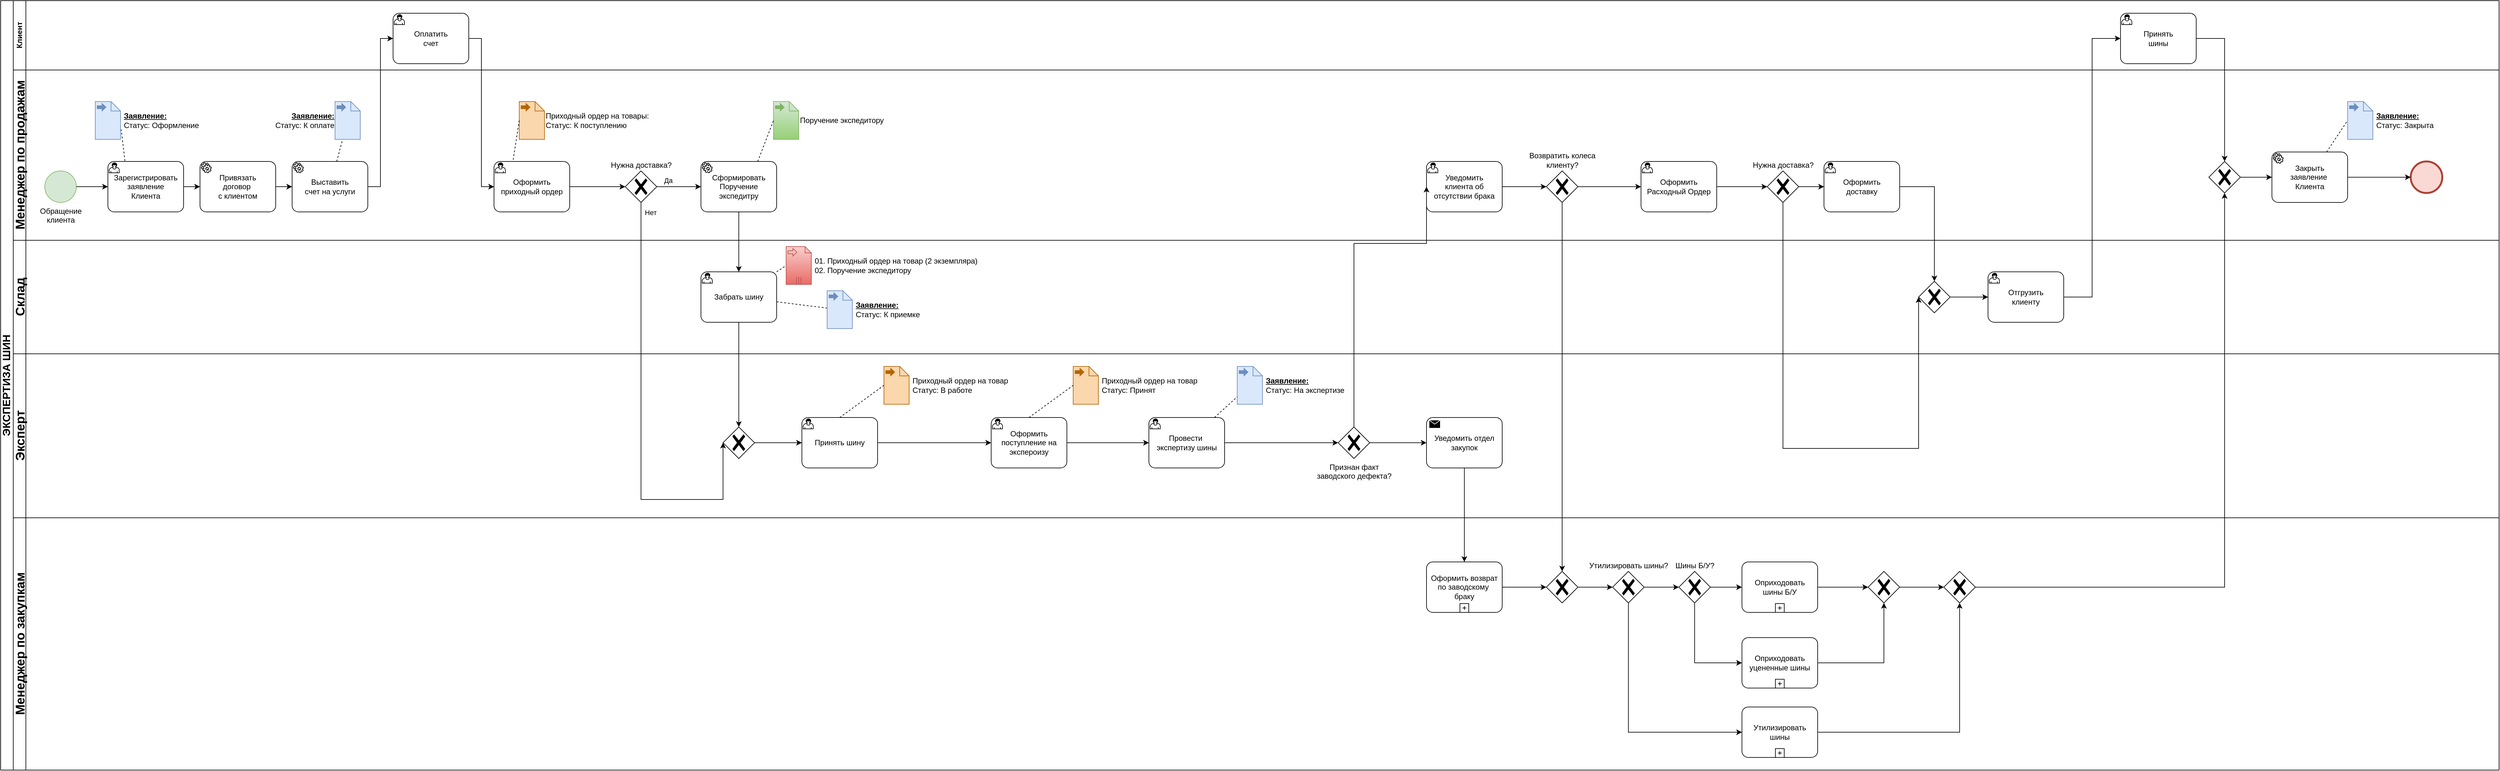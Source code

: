 <mxfile version="24.5.4" type="github">
  <diagram name="Page-1" id="2a216829-ef6e-dabb-86c1-c78162f3ba2b">
    <mxGraphModel dx="1328" dy="1868" grid="1" gridSize="10" guides="1" tooltips="1" connect="1" arrows="1" fold="1" page="1" pageScale="1" pageWidth="850" pageHeight="1100" background="none" math="0" shadow="0">
      <root>
        <mxCell id="0" />
        <mxCell id="1" parent="0" />
        <mxCell id="-9O4ighKIEZhMPFVjjVs-1" value="ЭКСПЕРТИЗА ШИН" style="swimlane;html=1;childLayout=stackLayout;resizeParent=1;resizeParentMax=0;horizontal=0;startSize=20;horizontalStack=0;whiteSpace=wrap;fontSize=17;" vertex="1" parent="1">
          <mxGeometry x="30" y="-880" width="3960" height="1220" as="geometry" />
        </mxCell>
        <mxCell id="-9O4ighKIEZhMPFVjjVs-2" value="Клиент" style="swimlane;html=1;startSize=20;horizontal=0;" vertex="1" parent="-9O4ighKIEZhMPFVjjVs-1">
          <mxGeometry x="20" width="3940" height="110" as="geometry">
            <mxRectangle x="20" width="1130" height="30" as="alternateBounds" />
          </mxGeometry>
        </mxCell>
        <mxCell id="-9O4ighKIEZhMPFVjjVs-122" value="Оплатить&lt;div&gt;счет&lt;/div&gt;" style="points=[[0.25,0,0],[0.5,0,0],[0.75,0,0],[1,0.25,0],[1,0.5,0],[1,0.75,0],[0.75,1,0],[0.5,1,0],[0.25,1,0],[0,0.75,0],[0,0.5,0],[0,0.25,0]];shape=mxgraph.bpmn.task;whiteSpace=wrap;rectStyle=rounded;size=10;html=1;container=1;expand=0;collapsible=0;taskMarker=user;" vertex="1" parent="-9O4ighKIEZhMPFVjjVs-2">
          <mxGeometry x="602" y="20" width="120" height="80" as="geometry" />
        </mxCell>
        <mxCell id="-9O4ighKIEZhMPFVjjVs-202" value="Принять&lt;div&gt;шины&lt;/div&gt;" style="points=[[0.25,0,0],[0.5,0,0],[0.75,0,0],[1,0.25,0],[1,0.5,0],[1,0.75,0],[0.75,1,0],[0.5,1,0],[0.25,1,0],[0,0.75,0],[0,0.5,0],[0,0.25,0]];shape=mxgraph.bpmn.task;whiteSpace=wrap;rectStyle=rounded;size=10;html=1;container=1;expand=0;collapsible=0;taskMarker=user;" vertex="1" parent="-9O4ighKIEZhMPFVjjVs-2">
          <mxGeometry x="3340" y="20" width="120" height="80" as="geometry" />
        </mxCell>
        <mxCell id="-9O4ighKIEZhMPFVjjVs-98" value="Менеджер по продажам" style="swimlane;html=1;startSize=20;horizontal=0;fontSize=20;" vertex="1" parent="-9O4ighKIEZhMPFVjjVs-1">
          <mxGeometry x="20" y="110" width="3940" height="270" as="geometry">
            <mxRectangle x="20" width="1130" height="30" as="alternateBounds" />
          </mxGeometry>
        </mxCell>
        <mxCell id="-9O4ighKIEZhMPFVjjVs-100" value="Обращение&lt;div&gt;клиента&lt;/div&gt;" style="points=[[0.145,0.145,0],[0.5,0,0],[0.855,0.145,0],[1,0.5,0],[0.855,0.855,0],[0.5,1,0],[0.145,0.855,0],[0,0.5,0]];shape=mxgraph.bpmn.event;html=1;verticalLabelPosition=bottom;labelBackgroundColor=#ffffff;verticalAlign=top;align=center;perimeter=ellipsePerimeter;outlineConnect=0;aspect=fixed;outline=standard;symbol=general;fillColor=#d5e8d4;strokeColor=#82b366;" vertex="1" parent="-9O4ighKIEZhMPFVjjVs-98">
          <mxGeometry x="50" y="160" width="50" height="50" as="geometry" />
        </mxCell>
        <mxCell id="-9O4ighKIEZhMPFVjjVs-101" value="Зарегистрировать&lt;div&gt;заявление&lt;/div&gt;&lt;div&gt;Клиента&lt;/div&gt;" style="points=[[0.25,0,0],[0.5,0,0],[0.75,0,0],[1,0.25,0],[1,0.5,0],[1,0.75,0],[0.75,1,0],[0.5,1,0],[0.25,1,0],[0,0.75,0],[0,0.5,0],[0,0.25,0]];shape=mxgraph.bpmn.task;whiteSpace=wrap;rectStyle=rounded;size=10;html=1;container=1;expand=0;collapsible=0;taskMarker=user;" vertex="1" parent="-9O4ighKIEZhMPFVjjVs-98">
          <mxGeometry x="150" y="145" width="120" height="80" as="geometry" />
        </mxCell>
        <mxCell id="-9O4ighKIEZhMPFVjjVs-104" value="Привязать&lt;div&gt;договор&amp;nbsp;&lt;/div&gt;&lt;div&gt;с клиентом&lt;/div&gt;" style="points=[[0.25,0,0],[0.5,0,0],[0.75,0,0],[1,0.25,0],[1,0.5,0],[1,0.75,0],[0.75,1,0],[0.5,1,0],[0.25,1,0],[0,0.75,0],[0,0.5,0],[0,0.25,0]];shape=mxgraph.bpmn.task;whiteSpace=wrap;rectStyle=rounded;size=10;html=1;container=1;expand=0;collapsible=0;taskMarker=service;" vertex="1" parent="-9O4ighKIEZhMPFVjjVs-98">
          <mxGeometry x="296" y="145" width="120" height="80" as="geometry" />
        </mxCell>
        <mxCell id="-9O4ighKIEZhMPFVjjVs-105" style="edgeStyle=orthogonalEdgeStyle;rounded=0;orthogonalLoop=1;jettySize=auto;html=1;entryX=0;entryY=0.5;entryDx=0;entryDy=0;entryPerimeter=0;" edge="1" parent="-9O4ighKIEZhMPFVjjVs-98" source="-9O4ighKIEZhMPFVjjVs-101" target="-9O4ighKIEZhMPFVjjVs-104">
          <mxGeometry relative="1" as="geometry" />
        </mxCell>
        <mxCell id="-9O4ighKIEZhMPFVjjVs-111" value="&amp;nbsp;&lt;b&gt;&lt;u&gt;Заявление:&lt;/u&gt;&lt;/b&gt;&lt;div&gt;&amp;nbsp;Статус: Оформление&lt;/div&gt;" style="shape=mxgraph.bpmn.data;labelPosition=right;verticalLabelPosition=middle;align=left;verticalAlign=middle;size=15;html=1;bpmnTransferType=output;fillColor=#dae8fc;strokeColor=#6c8ebf;" vertex="1" parent="-9O4ighKIEZhMPFVjjVs-98">
          <mxGeometry x="130" y="50" width="40" height="60" as="geometry" />
        </mxCell>
        <mxCell id="-9O4ighKIEZhMPFVjjVs-112" style="rounded=0;orthogonalLoop=1;jettySize=auto;html=1;exitX=0.225;exitY=-0.01;exitDx=0;exitDy=0;exitPerimeter=0;entryX=1.029;entryY=0.741;entryDx=0;entryDy=0;entryPerimeter=0;endArrow=none;endFill=0;dashed=1;" edge="1" parent="-9O4ighKIEZhMPFVjjVs-98" source="-9O4ighKIEZhMPFVjjVs-101" target="-9O4ighKIEZhMPFVjjVs-111">
          <mxGeometry relative="1" as="geometry" />
        </mxCell>
        <mxCell id="-9O4ighKIEZhMPFVjjVs-121" style="edgeStyle=orthogonalEdgeStyle;rounded=0;orthogonalLoop=1;jettySize=auto;html=1;entryX=0;entryY=0.5;entryDx=0;entryDy=0;entryPerimeter=0;" edge="1" parent="-9O4ighKIEZhMPFVjjVs-98" source="-9O4ighKIEZhMPFVjjVs-100" target="-9O4ighKIEZhMPFVjjVs-101">
          <mxGeometry relative="1" as="geometry" />
        </mxCell>
        <mxCell id="-9O4ighKIEZhMPFVjjVs-135" style="rounded=0;orthogonalLoop=1;jettySize=auto;html=1;dashed=1;endArrow=none;endFill=0;" edge="1" parent="-9O4ighKIEZhMPFVjjVs-98" source="-9O4ighKIEZhMPFVjjVs-123" target="-9O4ighKIEZhMPFVjjVs-134">
          <mxGeometry relative="1" as="geometry" />
        </mxCell>
        <mxCell id="-9O4ighKIEZhMPFVjjVs-123" value="Выставить&lt;div&gt;счет на услуги&lt;/div&gt;" style="points=[[0.25,0,0],[0.5,0,0],[0.75,0,0],[1,0.25,0],[1,0.5,0],[1,0.75,0],[0.75,1,0],[0.5,1,0],[0.25,1,0],[0,0.75,0],[0,0.5,0],[0,0.25,0]];shape=mxgraph.bpmn.task;whiteSpace=wrap;rectStyle=rounded;size=10;html=1;container=1;expand=0;collapsible=0;taskMarker=service;" vertex="1" parent="-9O4ighKIEZhMPFVjjVs-98">
          <mxGeometry x="442" y="145" width="120" height="80" as="geometry" />
        </mxCell>
        <mxCell id="-9O4ighKIEZhMPFVjjVs-124" style="edgeStyle=orthogonalEdgeStyle;rounded=0;orthogonalLoop=1;jettySize=auto;html=1;entryX=0;entryY=0.5;entryDx=0;entryDy=0;entryPerimeter=0;" edge="1" parent="-9O4ighKIEZhMPFVjjVs-98" source="-9O4ighKIEZhMPFVjjVs-104" target="-9O4ighKIEZhMPFVjjVs-123">
          <mxGeometry relative="1" as="geometry" />
        </mxCell>
        <mxCell id="-9O4ighKIEZhMPFVjjVs-103" value="Оформить приходный ордер" style="points=[[0.25,0,0],[0.5,0,0],[0.75,0,0],[1,0.25,0],[1,0.5,0],[1,0.75,0],[0.75,1,0],[0.5,1,0],[0.25,1,0],[0,0.75,0],[0,0.5,0],[0,0.25,0]];shape=mxgraph.bpmn.task;whiteSpace=wrap;rectStyle=rounded;size=10;html=1;container=1;expand=0;collapsible=0;taskMarker=user;" vertex="1" parent="-9O4ighKIEZhMPFVjjVs-98">
          <mxGeometry x="762" y="145" width="120" height="80" as="geometry" />
        </mxCell>
        <mxCell id="-9O4ighKIEZhMPFVjjVs-107" value="Нужна доставка?" style="points=[[0.25,0.25,0],[0.5,0,0],[0.75,0.25,0],[1,0.5,0],[0.75,0.75,0],[0.5,1,0],[0.25,0.75,0],[0,0.5,0]];shape=mxgraph.bpmn.gateway2;html=1;verticalLabelPosition=top;labelBackgroundColor=#ffffff;verticalAlign=bottom;align=center;perimeter=rhombusPerimeter;outlineConnect=0;outline=none;symbol=none;gwType=exclusive;labelPosition=center;" vertex="1" parent="-9O4ighKIEZhMPFVjjVs-98">
          <mxGeometry x="970" y="160" width="50" height="50" as="geometry" />
        </mxCell>
        <mxCell id="-9O4ighKIEZhMPFVjjVs-102" style="edgeStyle=orthogonalEdgeStyle;rounded=0;orthogonalLoop=1;jettySize=auto;html=1;" edge="1" parent="-9O4ighKIEZhMPFVjjVs-98" source="-9O4ighKIEZhMPFVjjVs-103" target="-9O4ighKIEZhMPFVjjVs-107">
          <mxGeometry relative="1" as="geometry" />
        </mxCell>
        <mxCell id="-9O4ighKIEZhMPFVjjVs-113" value="Приходный ордер на товары:&lt;div&gt;Статус: К поступлению&lt;/div&gt;" style="shape=mxgraph.bpmn.data;labelPosition=right;verticalLabelPosition=middle;align=left;verticalAlign=middle;size=15;html=1;bpmnTransferType=output;fillColor=#fad7ac;strokeColor=#b46504;" vertex="1" parent="-9O4ighKIEZhMPFVjjVs-98">
          <mxGeometry x="802" y="50" width="40" height="60" as="geometry" />
        </mxCell>
        <mxCell id="-9O4ighKIEZhMPFVjjVs-114" style="rounded=0;orthogonalLoop=1;jettySize=auto;html=1;entryX=0.25;entryY=0;entryDx=0;entryDy=0;entryPerimeter=0;exitX=0;exitY=0.5;exitDx=0;exitDy=0;exitPerimeter=0;endArrow=none;endFill=0;dashed=1;" edge="1" parent="-9O4ighKIEZhMPFVjjVs-98" source="-9O4ighKIEZhMPFVjjVs-113" target="-9O4ighKIEZhMPFVjjVs-103">
          <mxGeometry relative="1" as="geometry" />
        </mxCell>
        <mxCell id="-9O4ighKIEZhMPFVjjVs-108" value="Сформировать&lt;div&gt;Поручение экспедитру&lt;/div&gt;" style="points=[[0.25,0,0],[0.5,0,0],[0.75,0,0],[1,0.25,0],[1,0.5,0],[1,0.75,0],[0.75,1,0],[0.5,1,0],[0.25,1,0],[0,0.75,0],[0,0.5,0],[0,0.25,0]];shape=mxgraph.bpmn.task;whiteSpace=wrap;rectStyle=rounded;size=10;html=1;container=1;expand=0;collapsible=0;taskMarker=service;" vertex="1" parent="-9O4ighKIEZhMPFVjjVs-98">
          <mxGeometry x="1090" y="145" width="120" height="80" as="geometry" />
        </mxCell>
        <mxCell id="-9O4ighKIEZhMPFVjjVs-109" style="edgeStyle=orthogonalEdgeStyle;rounded=0;orthogonalLoop=1;jettySize=auto;html=1;entryX=0;entryY=0.5;entryDx=0;entryDy=0;entryPerimeter=0;" edge="1" parent="-9O4ighKIEZhMPFVjjVs-98" source="-9O4ighKIEZhMPFVjjVs-107" target="-9O4ighKIEZhMPFVjjVs-108">
          <mxGeometry relative="1" as="geometry" />
        </mxCell>
        <mxCell id="-9O4ighKIEZhMPFVjjVs-110" value="Да" style="edgeLabel;html=1;align=center;verticalAlign=middle;resizable=0;points=[];" vertex="1" connectable="0" parent="-9O4ighKIEZhMPFVjjVs-109">
          <mxGeometry x="-0.213" y="1" relative="1" as="geometry">
            <mxPoint x="-10" y="-9" as="offset" />
          </mxGeometry>
        </mxCell>
        <mxCell id="-9O4ighKIEZhMPFVjjVs-115" value="Поручение экспедитору" style="shape=mxgraph.bpmn.data;labelPosition=right;verticalLabelPosition=middle;align=left;verticalAlign=middle;size=15;html=1;bpmnTransferType=output;fillColor=#d5e8d4;strokeColor=#82b366;gradientColor=#97d077;" vertex="1" parent="-9O4ighKIEZhMPFVjjVs-98">
          <mxGeometry x="1205" y="50" width="40" height="60" as="geometry" />
        </mxCell>
        <mxCell id="-9O4ighKIEZhMPFVjjVs-127" style="rounded=0;orthogonalLoop=1;jettySize=auto;html=1;exitX=0.75;exitY=0;exitDx=0;exitDy=0;exitPerimeter=0;entryX=0;entryY=0.5;entryDx=0;entryDy=0;entryPerimeter=0;dashed=1;endArrow=none;endFill=0;" edge="1" parent="-9O4ighKIEZhMPFVjjVs-98" source="-9O4ighKIEZhMPFVjjVs-108" target="-9O4ighKIEZhMPFVjjVs-115">
          <mxGeometry relative="1" as="geometry" />
        </mxCell>
        <mxCell id="-9O4ighKIEZhMPFVjjVs-134" value="&amp;nbsp;&lt;b&gt;&lt;u&gt;Заявление:&lt;/u&gt;&lt;/b&gt;&lt;div&gt;&amp;nbsp;Статус: К оплате&lt;/div&gt;" style="shape=mxgraph.bpmn.data;labelPosition=left;verticalLabelPosition=middle;align=right;verticalAlign=middle;size=15;html=1;bpmnTransferType=output;fillColor=#dae8fc;strokeColor=#6c8ebf;" vertex="1" parent="-9O4ighKIEZhMPFVjjVs-98">
          <mxGeometry x="510" y="50" width="40" height="60" as="geometry" />
        </mxCell>
        <mxCell id="-9O4ighKIEZhMPFVjjVs-150" style="edgeStyle=orthogonalEdgeStyle;rounded=0;orthogonalLoop=1;jettySize=auto;html=1;entryX=0;entryY=0.5;entryDx=0;entryDy=0;entryPerimeter=0;" edge="1" parent="-9O4ighKIEZhMPFVjjVs-98" source="-9O4ighKIEZhMPFVjjVs-148" target="-9O4ighKIEZhMPFVjjVs-151">
          <mxGeometry relative="1" as="geometry">
            <mxPoint x="2330" y="185" as="targetPoint" />
          </mxGeometry>
        </mxCell>
        <mxCell id="-9O4ighKIEZhMPFVjjVs-148" value="Уведомить&lt;div&gt;клиента об&lt;/div&gt;&lt;div&gt;отсутствии брака&lt;/div&gt;" style="points=[[0.25,0,0],[0.5,0,0],[0.75,0,0],[1,0.25,0],[1,0.5,0],[1,0.75,0],[0.75,1,0],[0.5,1,0],[0.25,1,0],[0,0.75,0],[0,0.5,0],[0,0.25,0]];shape=mxgraph.bpmn.task;whiteSpace=wrap;rectStyle=rounded;size=10;html=1;container=1;expand=0;collapsible=0;taskMarker=user;" vertex="1" parent="-9O4ighKIEZhMPFVjjVs-98">
          <mxGeometry x="2240" y="145" width="120" height="80" as="geometry" />
        </mxCell>
        <mxCell id="-9O4ighKIEZhMPFVjjVs-193" style="edgeStyle=orthogonalEdgeStyle;rounded=0;orthogonalLoop=1;jettySize=auto;html=1;" edge="1" parent="-9O4ighKIEZhMPFVjjVs-98" source="-9O4ighKIEZhMPFVjjVs-151" target="-9O4ighKIEZhMPFVjjVs-192">
          <mxGeometry relative="1" as="geometry" />
        </mxCell>
        <mxCell id="-9O4ighKIEZhMPFVjjVs-151" value="Возвратить колеса&lt;div&gt;клиенту?&lt;/div&gt;" style="points=[[0.25,0.25,0],[0.5,0,0],[0.75,0.25,0],[1,0.5,0],[0.75,0.75,0],[0.5,1,0],[0.25,0.75,0],[0,0.5,0]];shape=mxgraph.bpmn.gateway2;html=1;verticalLabelPosition=top;labelBackgroundColor=#ffffff;verticalAlign=bottom;align=center;perimeter=rhombusPerimeter;outlineConnect=0;outline=none;symbol=none;gwType=exclusive;labelPosition=center;" vertex="1" parent="-9O4ighKIEZhMPFVjjVs-98">
          <mxGeometry x="2430" y="160" width="50" height="50" as="geometry" />
        </mxCell>
        <mxCell id="-9O4ighKIEZhMPFVjjVs-164" value="Нужна доставка?" style="points=[[0.25,0.25,0],[0.5,0,0],[0.75,0.25,0],[1,0.5,0],[0.75,0.75,0],[0.5,1,0],[0.25,0.75,0],[0,0.5,0]];shape=mxgraph.bpmn.gateway2;html=1;verticalLabelPosition=top;labelBackgroundColor=#ffffff;verticalAlign=bottom;align=center;perimeter=rhombusPerimeter;outlineConnect=0;outline=none;symbol=none;gwType=exclusive;labelPosition=center;" vertex="1" parent="-9O4ighKIEZhMPFVjjVs-98">
          <mxGeometry x="2780" y="160" width="50" height="50" as="geometry" />
        </mxCell>
        <mxCell id="-9O4ighKIEZhMPFVjjVs-190" value="Оформить&lt;div&gt;доставку&lt;/div&gt;" style="points=[[0.25,0,0],[0.5,0,0],[0.75,0,0],[1,0.25,0],[1,0.5,0],[1,0.75,0],[0.75,1,0],[0.5,1,0],[0.25,1,0],[0,0.75,0],[0,0.5,0],[0,0.25,0]];shape=mxgraph.bpmn.task;whiteSpace=wrap;rectStyle=rounded;size=10;html=1;container=1;expand=0;collapsible=0;taskMarker=user;" vertex="1" parent="-9O4ighKIEZhMPFVjjVs-98">
          <mxGeometry x="2870" y="145" width="120" height="80" as="geometry" />
        </mxCell>
        <mxCell id="-9O4ighKIEZhMPFVjjVs-191" style="edgeStyle=orthogonalEdgeStyle;rounded=0;orthogonalLoop=1;jettySize=auto;html=1;entryX=0;entryY=0.5;entryDx=0;entryDy=0;entryPerimeter=0;" edge="1" parent="-9O4ighKIEZhMPFVjjVs-98" source="-9O4ighKIEZhMPFVjjVs-164" target="-9O4ighKIEZhMPFVjjVs-190">
          <mxGeometry relative="1" as="geometry" />
        </mxCell>
        <mxCell id="-9O4ighKIEZhMPFVjjVs-192" value="Оформить&lt;div&gt;Расходный Ордер&lt;/div&gt;" style="points=[[0.25,0,0],[0.5,0,0],[0.75,0,0],[1,0.25,0],[1,0.5,0],[1,0.75,0],[0.75,1,0],[0.5,1,0],[0.25,1,0],[0,0.75,0],[0,0.5,0],[0,0.25,0]];shape=mxgraph.bpmn.task;whiteSpace=wrap;rectStyle=rounded;size=10;html=1;container=1;expand=0;collapsible=0;taskMarker=user;" vertex="1" parent="-9O4ighKIEZhMPFVjjVs-98">
          <mxGeometry x="2580" y="145" width="120" height="80" as="geometry" />
        </mxCell>
        <mxCell id="-9O4ighKIEZhMPFVjjVs-194" style="edgeStyle=orthogonalEdgeStyle;rounded=0;orthogonalLoop=1;jettySize=auto;html=1;entryX=0;entryY=0.5;entryDx=0;entryDy=0;entryPerimeter=0;" edge="1" parent="-9O4ighKIEZhMPFVjjVs-98" source="-9O4ighKIEZhMPFVjjVs-192" target="-9O4ighKIEZhMPFVjjVs-164">
          <mxGeometry relative="1" as="geometry" />
        </mxCell>
        <mxCell id="-9O4ighKIEZhMPFVjjVs-217" style="edgeStyle=orthogonalEdgeStyle;rounded=0;orthogonalLoop=1;jettySize=auto;html=1;" edge="1" parent="-9O4ighKIEZhMPFVjjVs-98" source="-9O4ighKIEZhMPFVjjVs-212" target="-9O4ighKIEZhMPFVjjVs-216">
          <mxGeometry relative="1" as="geometry" />
        </mxCell>
        <mxCell id="-9O4ighKIEZhMPFVjjVs-212" value="" style="points=[[0.25,0.25,0],[0.5,0,0],[0.75,0.25,0],[1,0.5,0],[0.75,0.75,0],[0.5,1,0],[0.25,0.75,0],[0,0.5,0]];shape=mxgraph.bpmn.gateway2;html=1;verticalLabelPosition=bottom;labelBackgroundColor=#ffffff;verticalAlign=top;align=center;perimeter=rhombusPerimeter;outlineConnect=0;outline=none;symbol=none;gwType=exclusive;" vertex="1" parent="-9O4ighKIEZhMPFVjjVs-98">
          <mxGeometry x="3480" y="145" width="50" height="50" as="geometry" />
        </mxCell>
        <mxCell id="-9O4ighKIEZhMPFVjjVs-216" value="Закрыть&lt;div&gt;заявление&amp;nbsp;&lt;/div&gt;&lt;div&gt;Клиента&lt;/div&gt;" style="points=[[0.25,0,0],[0.5,0,0],[0.75,0,0],[1,0.25,0],[1,0.5,0],[1,0.75,0],[0.75,1,0],[0.5,1,0],[0.25,1,0],[0,0.75,0],[0,0.5,0],[0,0.25,0]];shape=mxgraph.bpmn.task;whiteSpace=wrap;rectStyle=rounded;size=10;html=1;container=1;expand=0;collapsible=0;taskMarker=service;" vertex="1" parent="-9O4ighKIEZhMPFVjjVs-98">
          <mxGeometry x="3580" y="130" width="120" height="80" as="geometry" />
        </mxCell>
        <mxCell id="-9O4ighKIEZhMPFVjjVs-219" value="" style="points=[[0.145,0.145,0],[0.5,0,0],[0.855,0.145,0],[1,0.5,0],[0.855,0.855,0],[0.5,1,0],[0.145,0.855,0],[0,0.5,0]];shape=mxgraph.bpmn.event;html=1;verticalLabelPosition=bottom;labelBackgroundColor=#ffffff;verticalAlign=top;align=center;perimeter=ellipsePerimeter;outlineConnect=0;aspect=fixed;outline=end;symbol=terminate2;fillColor=#fad9d5;strokeColor=#ae4132;" vertex="1" parent="-9O4ighKIEZhMPFVjjVs-98">
          <mxGeometry x="3800" y="145" width="50" height="50" as="geometry" />
        </mxCell>
        <mxCell id="-9O4ighKIEZhMPFVjjVs-220" style="edgeStyle=orthogonalEdgeStyle;rounded=0;orthogonalLoop=1;jettySize=auto;html=1;entryX=0;entryY=0.5;entryDx=0;entryDy=0;entryPerimeter=0;" edge="1" parent="-9O4ighKIEZhMPFVjjVs-98" source="-9O4ighKIEZhMPFVjjVs-216" target="-9O4ighKIEZhMPFVjjVs-219">
          <mxGeometry relative="1" as="geometry" />
        </mxCell>
        <mxCell id="-9O4ighKIEZhMPFVjjVs-221" value="&amp;nbsp;&lt;b&gt;&lt;u&gt;Заявление:&lt;/u&gt;&lt;/b&gt;&lt;div&gt;&amp;nbsp;Статус: Закрыта&lt;/div&gt;" style="shape=mxgraph.bpmn.data;labelPosition=right;verticalLabelPosition=middle;align=left;verticalAlign=middle;size=15;html=1;bpmnTransferType=output;fillColor=#dae8fc;strokeColor=#6c8ebf;" vertex="1" parent="-9O4ighKIEZhMPFVjjVs-98">
          <mxGeometry x="3700" y="50" width="40" height="60" as="geometry" />
        </mxCell>
        <mxCell id="-9O4ighKIEZhMPFVjjVs-222" style="rounded=0;orthogonalLoop=1;jettySize=auto;html=1;entryX=0;entryY=0.5;entryDx=0;entryDy=0;entryPerimeter=0;dashed=1;endArrow=none;endFill=0;" edge="1" parent="-9O4ighKIEZhMPFVjjVs-98" source="-9O4ighKIEZhMPFVjjVs-216" target="-9O4ighKIEZhMPFVjjVs-221">
          <mxGeometry relative="1" as="geometry" />
        </mxCell>
        <mxCell id="-9O4ighKIEZhMPFVjjVs-3" value="Склад" style="swimlane;html=1;startSize=20;horizontal=0;fontSize=20;" vertex="1" parent="-9O4ighKIEZhMPFVjjVs-1">
          <mxGeometry x="20" y="380" width="3940" height="180" as="geometry" />
        </mxCell>
        <mxCell id="-9O4ighKIEZhMPFVjjVs-137" style="rounded=0;orthogonalLoop=1;jettySize=auto;html=1;dashed=1;endArrow=none;endFill=0;" edge="1" parent="-9O4ighKIEZhMPFVjjVs-3" source="-9O4ighKIEZhMPFVjjVs-42" target="-9O4ighKIEZhMPFVjjVs-136">
          <mxGeometry relative="1" as="geometry" />
        </mxCell>
        <mxCell id="-9O4ighKIEZhMPFVjjVs-42" value="Забрать шину" style="points=[[0.25,0,0],[0.5,0,0],[0.75,0,0],[1,0.25,0],[1,0.5,0],[1,0.75,0],[0.75,1,0],[0.5,1,0],[0.25,1,0],[0,0.75,0],[0,0.5,0],[0,0.25,0]];shape=mxgraph.bpmn.task;whiteSpace=wrap;rectStyle=rounded;size=10;html=1;container=1;expand=0;collapsible=0;taskMarker=user;" vertex="1" parent="-9O4ighKIEZhMPFVjjVs-3">
          <mxGeometry x="1090" y="50" width="120" height="80" as="geometry" />
        </mxCell>
        <mxCell id="-9O4ighKIEZhMPFVjjVs-83" value="&amp;nbsp;01. Приходный ордер на товар (2 экземпляра)&lt;div&gt;&amp;nbsp;02. Поручение экспедитору&lt;/div&gt;" style="shape=mxgraph.bpmn.data;labelPosition=right;verticalLabelPosition=middle;align=left;verticalAlign=middle;size=10;html=1;bpmnTransferType=input;isCollection=1;fillColor=#f8cecc;strokeColor=#b85450;gradientColor=#ea6b66;" vertex="1" parent="-9O4ighKIEZhMPFVjjVs-3">
          <mxGeometry x="1225" y="10" width="40" height="60" as="geometry" />
        </mxCell>
        <mxCell id="-9O4ighKIEZhMPFVjjVs-84" style="rounded=0;orthogonalLoop=1;jettySize=auto;html=1;entryX=0;entryY=0.5;entryDx=0;entryDy=0;entryPerimeter=0;dashed=1;endArrow=none;endFill=0;" edge="1" parent="-9O4ighKIEZhMPFVjjVs-3" source="-9O4ighKIEZhMPFVjjVs-42" target="-9O4ighKIEZhMPFVjjVs-83">
          <mxGeometry relative="1" as="geometry" />
        </mxCell>
        <mxCell id="-9O4ighKIEZhMPFVjjVs-136" value="&amp;nbsp;&lt;b&gt;&lt;u&gt;Заявление:&lt;/u&gt;&lt;/b&gt;&lt;div&gt;&amp;nbsp;Статус: К приемке&lt;/div&gt;" style="shape=mxgraph.bpmn.data;labelPosition=right;verticalLabelPosition=middle;align=left;verticalAlign=middle;size=15;html=1;bpmnTransferType=output;fillColor=#dae8fc;strokeColor=#6c8ebf;" vertex="1" parent="-9O4ighKIEZhMPFVjjVs-3">
          <mxGeometry x="1290" y="80" width="40" height="60" as="geometry" />
        </mxCell>
        <mxCell id="-9O4ighKIEZhMPFVjjVs-195" value="Отгрузить&lt;div&gt;клиенту&lt;/div&gt;" style="points=[[0.25,0,0],[0.5,0,0],[0.75,0,0],[1,0.25,0],[1,0.5,0],[1,0.75,0],[0.75,1,0],[0.5,1,0],[0.25,1,0],[0,0.75,0],[0,0.5,0],[0,0.25,0]];shape=mxgraph.bpmn.task;whiteSpace=wrap;rectStyle=rounded;size=10;html=1;container=1;expand=0;collapsible=0;taskMarker=user;" vertex="1" parent="-9O4ighKIEZhMPFVjjVs-3">
          <mxGeometry x="3130" y="50" width="120" height="80" as="geometry" />
        </mxCell>
        <mxCell id="-9O4ighKIEZhMPFVjjVs-197" value="" style="points=[[0.25,0.25,0],[0.5,0,0],[0.75,0.25,0],[1,0.5,0],[0.75,0.75,0],[0.5,1,0],[0.25,0.75,0],[0,0.5,0]];shape=mxgraph.bpmn.gateway2;html=1;verticalLabelPosition=top;labelBackgroundColor=#ffffff;verticalAlign=bottom;align=center;perimeter=rhombusPerimeter;outlineConnect=0;outline=none;symbol=none;gwType=exclusive;labelPosition=center;" vertex="1" parent="-9O4ighKIEZhMPFVjjVs-3">
          <mxGeometry x="3020" y="65" width="50" height="50" as="geometry" />
        </mxCell>
        <mxCell id="-9O4ighKIEZhMPFVjjVs-201" style="edgeStyle=orthogonalEdgeStyle;rounded=0;orthogonalLoop=1;jettySize=auto;html=1;entryX=0;entryY=0.5;entryDx=0;entryDy=0;entryPerimeter=0;" edge="1" parent="-9O4ighKIEZhMPFVjjVs-3" source="-9O4ighKIEZhMPFVjjVs-197" target="-9O4ighKIEZhMPFVjjVs-195">
          <mxGeometry relative="1" as="geometry" />
        </mxCell>
        <mxCell id="-9O4ighKIEZhMPFVjjVs-4" value="Эксперт" style="swimlane;html=1;startSize=20;horizontal=0;fontSize=20;" vertex="1" parent="-9O4ighKIEZhMPFVjjVs-1">
          <mxGeometry x="20" y="560" width="3940" height="260" as="geometry" />
        </mxCell>
        <mxCell id="-9O4ighKIEZhMPFVjjVs-45" value="" style="points=[[0.25,0.25,0],[0.5,0,0],[0.75,0.25,0],[1,0.5,0],[0.75,0.75,0],[0.5,1,0],[0.25,0.75,0],[0,0.5,0]];shape=mxgraph.bpmn.gateway2;html=1;verticalLabelPosition=top;labelBackgroundColor=#ffffff;verticalAlign=bottom;align=center;perimeter=rhombusPerimeter;outlineConnect=0;outline=none;symbol=none;gwType=exclusive;labelPosition=center;" vertex="1" parent="-9O4ighKIEZhMPFVjjVs-4">
          <mxGeometry x="1125" y="116" width="50" height="50" as="geometry" />
        </mxCell>
        <mxCell id="-9O4ighKIEZhMPFVjjVs-49" value="Принять шину" style="points=[[0.25,0,0],[0.5,0,0],[0.75,0,0],[1,0.25,0],[1,0.5,0],[1,0.75,0],[0.75,1,0],[0.5,1,0],[0.25,1,0],[0,0.75,0],[0,0.5,0],[0,0.25,0]];shape=mxgraph.bpmn.task;whiteSpace=wrap;rectStyle=rounded;size=10;html=1;container=1;expand=0;collapsible=0;taskMarker=user;" vertex="1" parent="-9O4ighKIEZhMPFVjjVs-4">
          <mxGeometry x="1250" y="101" width="120" height="80" as="geometry" />
        </mxCell>
        <mxCell id="-9O4ighKIEZhMPFVjjVs-51" style="edgeStyle=orthogonalEdgeStyle;rounded=0;orthogonalLoop=1;jettySize=auto;html=1;" edge="1" parent="-9O4ighKIEZhMPFVjjVs-4" source="-9O4ighKIEZhMPFVjjVs-45" target="-9O4ighKIEZhMPFVjjVs-49">
          <mxGeometry relative="1" as="geometry" />
        </mxCell>
        <mxCell id="-9O4ighKIEZhMPFVjjVs-92" value="&lt;span style=&quot;text-align: left;&quot;&gt;&amp;nbsp;Приходный ордер на товар&lt;/span&gt;&lt;div style=&quot;text-align: left;&quot;&gt;&amp;nbsp;Статус: В работе&lt;/div&gt;" style="shape=mxgraph.bpmn.data;labelPosition=right;verticalLabelPosition=middle;align=left;verticalAlign=middle;size=15;html=1;bpmnTransferType=output;fillColor=#fad7ac;strokeColor=#b46504;" vertex="1" parent="-9O4ighKIEZhMPFVjjVs-4">
          <mxGeometry x="1380" y="20" width="40" height="60" as="geometry" />
        </mxCell>
        <mxCell id="-9O4ighKIEZhMPFVjjVs-89" style="rounded=0;orthogonalLoop=1;jettySize=auto;html=1;exitX=0.5;exitY=0;exitDx=0;exitDy=0;exitPerimeter=0;endArrow=none;endFill=0;dashed=1;entryX=0;entryY=0.5;entryDx=0;entryDy=0;entryPerimeter=0;" edge="1" parent="-9O4ighKIEZhMPFVjjVs-4" source="-9O4ighKIEZhMPFVjjVs-49" target="-9O4ighKIEZhMPFVjjVs-92">
          <mxGeometry relative="1" as="geometry">
            <mxPoint x="1400.72" y="91.76" as="targetPoint" />
          </mxGeometry>
        </mxCell>
        <mxCell id="-9O4ighKIEZhMPFVjjVs-52" value="Оформить поступление на экспероизу" style="points=[[0.25,0,0],[0.5,0,0],[0.75,0,0],[1,0.25,0],[1,0.5,0],[1,0.75,0],[0.75,1,0],[0.5,1,0],[0.25,1,0],[0,0.75,0],[0,0.5,0],[0,0.25,0]];shape=mxgraph.bpmn.task;whiteSpace=wrap;rectStyle=rounded;size=10;html=1;container=1;expand=0;collapsible=0;taskMarker=user;" vertex="1" parent="-9O4ighKIEZhMPFVjjVs-4">
          <mxGeometry x="1550" y="101" width="120" height="80" as="geometry" />
        </mxCell>
        <mxCell id="-9O4ighKIEZhMPFVjjVs-53" style="edgeStyle=orthogonalEdgeStyle;rounded=0;orthogonalLoop=1;jettySize=auto;html=1;entryX=0;entryY=0.5;entryDx=0;entryDy=0;entryPerimeter=0;" edge="1" parent="-9O4ighKIEZhMPFVjjVs-4" source="-9O4ighKIEZhMPFVjjVs-49" target="-9O4ighKIEZhMPFVjjVs-52">
          <mxGeometry relative="1" as="geometry" />
        </mxCell>
        <mxCell id="-9O4ighKIEZhMPFVjjVs-95" value="&lt;span style=&quot;text-align: left;&quot;&gt;&amp;nbsp;Приходный ордер на товар&lt;/span&gt;&lt;div style=&quot;text-align: left;&quot;&gt;&amp;nbsp;Статус: Принят&lt;/div&gt;" style="shape=mxgraph.bpmn.data;labelPosition=right;verticalLabelPosition=middle;align=left;verticalAlign=middle;size=15;html=1;bpmnTransferType=output;fillColor=#fad7ac;strokeColor=#b46504;" vertex="1" parent="-9O4ighKIEZhMPFVjjVs-4">
          <mxGeometry x="1680" y="20" width="40" height="60" as="geometry" />
        </mxCell>
        <mxCell id="-9O4ighKIEZhMPFVjjVs-96" style="rounded=0;orthogonalLoop=1;jettySize=auto;html=1;exitX=0.5;exitY=0;exitDx=0;exitDy=0;exitPerimeter=0;entryX=0;entryY=0.5;entryDx=0;entryDy=0;entryPerimeter=0;dashed=1;endArrow=none;endFill=0;" edge="1" parent="-9O4ighKIEZhMPFVjjVs-4" source="-9O4ighKIEZhMPFVjjVs-52" target="-9O4ighKIEZhMPFVjjVs-95">
          <mxGeometry relative="1" as="geometry">
            <mxPoint x="1680.0" y="86" as="targetPoint" />
          </mxGeometry>
        </mxCell>
        <mxCell id="-9O4ighKIEZhMPFVjjVs-74" value="Провести&amp;nbsp;&lt;div&gt;экспертизу шины&lt;/div&gt;" style="points=[[0.25,0,0],[0.5,0,0],[0.75,0,0],[1,0.25,0],[1,0.5,0],[1,0.75,0],[0.75,1,0],[0.5,1,0],[0.25,1,0],[0,0.75,0],[0,0.5,0],[0,0.25,0]];shape=mxgraph.bpmn.task;whiteSpace=wrap;rectStyle=rounded;size=10;html=1;container=1;expand=0;collapsible=0;taskMarker=user;" vertex="1" parent="-9O4ighKIEZhMPFVjjVs-4">
          <mxGeometry x="1800" y="101" width="120" height="80" as="geometry" />
        </mxCell>
        <mxCell id="-9O4ighKIEZhMPFVjjVs-75" style="edgeStyle=orthogonalEdgeStyle;rounded=0;orthogonalLoop=1;jettySize=auto;html=1;" edge="1" parent="-9O4ighKIEZhMPFVjjVs-4" source="-9O4ighKIEZhMPFVjjVs-52" target="-9O4ighKIEZhMPFVjjVs-74">
          <mxGeometry relative="1" as="geometry" />
        </mxCell>
        <mxCell id="-9O4ighKIEZhMPFVjjVs-143" value="Признан факт&lt;div&gt;заводского дефекта?&lt;/div&gt;" style="points=[[0.25,0.25,0],[0.5,0,0],[0.75,0.25,0],[1,0.5,0],[0.75,0.75,0],[0.5,1,0],[0.25,0.75,0],[0,0.5,0]];shape=mxgraph.bpmn.gateway2;html=1;verticalLabelPosition=bottom;labelBackgroundColor=#ffffff;verticalAlign=top;align=center;perimeter=rhombusPerimeter;outlineConnect=0;outline=none;symbol=none;gwType=exclusive;labelPosition=center;" vertex="1" parent="-9O4ighKIEZhMPFVjjVs-4">
          <mxGeometry x="2100" y="116" width="50" height="50" as="geometry" />
        </mxCell>
        <mxCell id="-9O4ighKIEZhMPFVjjVs-144" style="edgeStyle=orthogonalEdgeStyle;rounded=0;orthogonalLoop=1;jettySize=auto;html=1;" edge="1" parent="-9O4ighKIEZhMPFVjjVs-4" source="-9O4ighKIEZhMPFVjjVs-74" target="-9O4ighKIEZhMPFVjjVs-143">
          <mxGeometry relative="1" as="geometry" />
        </mxCell>
        <mxCell id="-9O4ighKIEZhMPFVjjVs-168" value="Уведомить отдел&lt;div&gt;закупок&lt;/div&gt;" style="points=[[0.25,0,0],[0.5,0,0],[0.75,0,0],[1,0.25,0],[1,0.5,0],[1,0.75,0],[0.75,1,0],[0.5,1,0],[0.25,1,0],[0,0.75,0],[0,0.5,0],[0,0.25,0]];shape=mxgraph.bpmn.task;whiteSpace=wrap;rectStyle=rounded;size=10;html=1;container=1;expand=0;collapsible=0;taskMarker=send;" vertex="1" parent="-9O4ighKIEZhMPFVjjVs-4">
          <mxGeometry x="2240" y="101" width="120" height="80" as="geometry" />
        </mxCell>
        <mxCell id="-9O4ighKIEZhMPFVjjVs-169" style="edgeStyle=orthogonalEdgeStyle;rounded=0;orthogonalLoop=1;jettySize=auto;html=1;" edge="1" parent="-9O4ighKIEZhMPFVjjVs-4" source="-9O4ighKIEZhMPFVjjVs-143" target="-9O4ighKIEZhMPFVjjVs-168">
          <mxGeometry relative="1" as="geometry" />
        </mxCell>
        <mxCell id="-9O4ighKIEZhMPFVjjVs-140" value="&amp;nbsp;&lt;b&gt;&lt;u&gt;Заявление:&lt;/u&gt;&lt;/b&gt;&lt;div&gt;&amp;nbsp;Статус: На экспертизе&lt;/div&gt;" style="shape=mxgraph.bpmn.data;labelPosition=right;verticalLabelPosition=middle;align=left;verticalAlign=middle;size=15;html=1;bpmnTransferType=output;fillColor=#dae8fc;strokeColor=#6c8ebf;" vertex="1" parent="-9O4ighKIEZhMPFVjjVs-4">
          <mxGeometry x="1940" y="20" width="40" height="60" as="geometry" />
        </mxCell>
        <mxCell id="-9O4ighKIEZhMPFVjjVs-141" style="rounded=0;orthogonalLoop=1;jettySize=auto;html=1;dashed=1;endArrow=none;endFill=0;" edge="1" parent="-9O4ighKIEZhMPFVjjVs-4" source="-9O4ighKIEZhMPFVjjVs-74" target="-9O4ighKIEZhMPFVjjVs-140">
          <mxGeometry relative="1" as="geometry" />
        </mxCell>
        <mxCell id="-9O4ighKIEZhMPFVjjVs-50" style="edgeStyle=orthogonalEdgeStyle;rounded=0;orthogonalLoop=1;jettySize=auto;html=1;entryX=0.5;entryY=0;entryDx=0;entryDy=0;entryPerimeter=0;" edge="1" parent="-9O4ighKIEZhMPFVjjVs-1" source="-9O4ighKIEZhMPFVjjVs-42" target="-9O4ighKIEZhMPFVjjVs-45">
          <mxGeometry relative="1" as="geometry" />
        </mxCell>
        <mxCell id="-9O4ighKIEZhMPFVjjVs-125" style="edgeStyle=orthogonalEdgeStyle;rounded=0;orthogonalLoop=1;jettySize=auto;html=1;entryX=0;entryY=0.5;entryDx=0;entryDy=0;entryPerimeter=0;" edge="1" parent="-9O4ighKIEZhMPFVjjVs-1" source="-9O4ighKIEZhMPFVjjVs-123" target="-9O4ighKIEZhMPFVjjVs-122">
          <mxGeometry relative="1" as="geometry" />
        </mxCell>
        <mxCell id="-9O4ighKIEZhMPFVjjVs-126" style="edgeStyle=orthogonalEdgeStyle;rounded=0;orthogonalLoop=1;jettySize=auto;html=1;entryX=0;entryY=0.5;entryDx=0;entryDy=0;entryPerimeter=0;" edge="1" parent="-9O4ighKIEZhMPFVjjVs-1" source="-9O4ighKIEZhMPFVjjVs-122" target="-9O4ighKIEZhMPFVjjVs-103">
          <mxGeometry relative="1" as="geometry" />
        </mxCell>
        <mxCell id="-9O4ighKIEZhMPFVjjVs-118" style="edgeStyle=orthogonalEdgeStyle;rounded=0;orthogonalLoop=1;jettySize=auto;html=1;entryX=0.5;entryY=0;entryDx=0;entryDy=0;entryPerimeter=0;" edge="1" parent="-9O4ighKIEZhMPFVjjVs-1" source="-9O4ighKIEZhMPFVjjVs-108" target="-9O4ighKIEZhMPFVjjVs-42">
          <mxGeometry relative="1" as="geometry" />
        </mxCell>
        <mxCell id="-9O4ighKIEZhMPFVjjVs-128" style="edgeStyle=orthogonalEdgeStyle;rounded=0;orthogonalLoop=1;jettySize=auto;html=1;entryX=0;entryY=0.5;entryDx=0;entryDy=0;entryPerimeter=0;" edge="1" parent="-9O4ighKIEZhMPFVjjVs-1" source="-9O4ighKIEZhMPFVjjVs-107" target="-9O4ighKIEZhMPFVjjVs-45">
          <mxGeometry relative="1" as="geometry">
            <Array as="points">
              <mxPoint x="1015" y="791" />
            </Array>
          </mxGeometry>
        </mxCell>
        <mxCell id="-9O4ighKIEZhMPFVjjVs-129" value="Нет" style="edgeLabel;html=1;align=center;verticalAlign=middle;resizable=0;points=[];" vertex="1" connectable="0" parent="-9O4ighKIEZhMPFVjjVs-128">
          <mxGeometry x="-0.561" y="4" relative="1" as="geometry">
            <mxPoint x="11" y="-136" as="offset" />
          </mxGeometry>
        </mxCell>
        <mxCell id="-9O4ighKIEZhMPFVjjVs-149" style="edgeStyle=orthogonalEdgeStyle;rounded=0;orthogonalLoop=1;jettySize=auto;html=1;entryX=0;entryY=0.5;entryDx=0;entryDy=0;entryPerimeter=0;" edge="1" parent="-9O4ighKIEZhMPFVjjVs-1" source="-9O4ighKIEZhMPFVjjVs-143" target="-9O4ighKIEZhMPFVjjVs-148">
          <mxGeometry relative="1" as="geometry">
            <Array as="points">
              <mxPoint x="2145" y="385" />
            </Array>
          </mxGeometry>
        </mxCell>
        <mxCell id="-9O4ighKIEZhMPFVjjVs-171" style="edgeStyle=orthogonalEdgeStyle;rounded=0;orthogonalLoop=1;jettySize=auto;html=1;" edge="1" parent="-9O4ighKIEZhMPFVjjVs-1" source="-9O4ighKIEZhMPFVjjVs-168" target="-9O4ighKIEZhMPFVjjVs-170">
          <mxGeometry relative="1" as="geometry" />
        </mxCell>
        <mxCell id="-9O4ighKIEZhMPFVjjVs-161" style="edgeStyle=orthogonalEdgeStyle;rounded=0;orthogonalLoop=1;jettySize=auto;html=1;entryX=0.5;entryY=0;entryDx=0;entryDy=0;entryPerimeter=0;" edge="1" parent="-9O4ighKIEZhMPFVjjVs-1" source="-9O4ighKIEZhMPFVjjVs-151" target="-9O4ighKIEZhMPFVjjVs-183">
          <mxGeometry relative="1" as="geometry">
            <mxPoint x="2795" y="500" as="targetPoint" />
          </mxGeometry>
        </mxCell>
        <mxCell id="-9O4ighKIEZhMPFVjjVs-199" style="edgeStyle=orthogonalEdgeStyle;rounded=0;orthogonalLoop=1;jettySize=auto;html=1;entryX=0;entryY=0.5;entryDx=0;entryDy=0;entryPerimeter=0;" edge="1" parent="-9O4ighKIEZhMPFVjjVs-1" source="-9O4ighKIEZhMPFVjjVs-164" target="-9O4ighKIEZhMPFVjjVs-197">
          <mxGeometry relative="1" as="geometry">
            <Array as="points">
              <mxPoint x="2825" y="710" />
            </Array>
          </mxGeometry>
        </mxCell>
        <mxCell id="-9O4ighKIEZhMPFVjjVs-200" style="edgeStyle=orthogonalEdgeStyle;rounded=0;orthogonalLoop=1;jettySize=auto;html=1;entryX=0.5;entryY=0;entryDx=0;entryDy=0;entryPerimeter=0;" edge="1" parent="-9O4ighKIEZhMPFVjjVs-1" source="-9O4ighKIEZhMPFVjjVs-190" target="-9O4ighKIEZhMPFVjjVs-197">
          <mxGeometry relative="1" as="geometry" />
        </mxCell>
        <mxCell id="-9O4ighKIEZhMPFVjjVs-203" style="edgeStyle=orthogonalEdgeStyle;rounded=0;orthogonalLoop=1;jettySize=auto;html=1;entryX=0;entryY=0.5;entryDx=0;entryDy=0;entryPerimeter=0;" edge="1" parent="-9O4ighKIEZhMPFVjjVs-1" source="-9O4ighKIEZhMPFVjjVs-195" target="-9O4ighKIEZhMPFVjjVs-202">
          <mxGeometry relative="1" as="geometry" />
        </mxCell>
        <mxCell id="-9O4ighKIEZhMPFVjjVs-70" value="Менеджер по закупкам" style="swimlane;html=1;startSize=20;horizontal=0;fontSize=20;" vertex="1" parent="-9O4ighKIEZhMPFVjjVs-1">
          <mxGeometry x="20" y="820" width="3940" height="400" as="geometry" />
        </mxCell>
        <mxCell id="-9O4ighKIEZhMPFVjjVs-185" style="edgeStyle=orthogonalEdgeStyle;rounded=0;orthogonalLoop=1;jettySize=auto;html=1;" edge="1" parent="-9O4ighKIEZhMPFVjjVs-70" source="-9O4ighKIEZhMPFVjjVs-170" target="-9O4ighKIEZhMPFVjjVs-183">
          <mxGeometry relative="1" as="geometry" />
        </mxCell>
        <mxCell id="-9O4ighKIEZhMPFVjjVs-170" value="Оформить возврат&lt;div&gt;по заводскому&amp;nbsp;&lt;/div&gt;&lt;div&gt;браку&lt;/div&gt;" style="points=[[0.25,0,0],[0.5,0,0],[0.75,0,0],[1,0.25,0],[1,0.5,0],[1,0.75,0],[0.75,1,0],[0.5,1,0],[0.25,1,0],[0,0.75,0],[0,0.5,0],[0,0.25,0]];shape=mxgraph.bpmn.task;whiteSpace=wrap;rectStyle=rounded;size=10;html=1;container=1;expand=0;collapsible=0;taskMarker=abstract;isLoopSub=1;" vertex="1" parent="-9O4ighKIEZhMPFVjjVs-70">
          <mxGeometry x="2240" y="70" width="120" height="80" as="geometry" />
        </mxCell>
        <mxCell id="-9O4ighKIEZhMPFVjjVs-186" style="edgeStyle=orthogonalEdgeStyle;rounded=0;orthogonalLoop=1;jettySize=auto;html=1;" edge="1" parent="-9O4ighKIEZhMPFVjjVs-70" source="-9O4ighKIEZhMPFVjjVs-172" target="-9O4ighKIEZhMPFVjjVs-181">
          <mxGeometry relative="1" as="geometry" />
        </mxCell>
        <mxCell id="-9O4ighKIEZhMPFVjjVs-172" value="Утилизировать шины?" style="points=[[0.25,0.25,0],[0.5,0,0],[0.75,0.25,0],[1,0.5,0],[0.75,0.75,0],[0.5,1,0],[0.25,0.75,0],[0,0.5,0]];shape=mxgraph.bpmn.gateway2;html=1;verticalLabelPosition=top;labelBackgroundColor=#ffffff;verticalAlign=bottom;align=center;perimeter=rhombusPerimeter;outlineConnect=0;outline=none;symbol=none;gwType=exclusive;labelPosition=center;" vertex="1" parent="-9O4ighKIEZhMPFVjjVs-70">
          <mxGeometry x="2535" y="85" width="50" height="50" as="geometry" />
        </mxCell>
        <mxCell id="-9O4ighKIEZhMPFVjjVs-173" value="Утилизировать&lt;div&gt;шины&lt;/div&gt;" style="points=[[0.25,0,0],[0.5,0,0],[0.75,0,0],[1,0.25,0],[1,0.5,0],[1,0.75,0],[0.75,1,0],[0.5,1,0],[0.25,1,0],[0,0.75,0],[0,0.5,0],[0,0.25,0]];shape=mxgraph.bpmn.task;whiteSpace=wrap;rectStyle=rounded;size=10;html=1;container=1;expand=0;collapsible=0;taskMarker=abstract;isLoopSub=1;" vertex="1" parent="-9O4ighKIEZhMPFVjjVs-70">
          <mxGeometry x="2740" y="300" width="120" height="80" as="geometry" />
        </mxCell>
        <mxCell id="-9O4ighKIEZhMPFVjjVs-206" style="edgeStyle=orthogonalEdgeStyle;rounded=0;orthogonalLoop=1;jettySize=auto;html=1;" edge="1" parent="-9O4ighKIEZhMPFVjjVs-70" source="-9O4ighKIEZhMPFVjjVs-177" target="-9O4ighKIEZhMPFVjjVs-205">
          <mxGeometry relative="1" as="geometry" />
        </mxCell>
        <mxCell id="-9O4ighKIEZhMPFVjjVs-177" value="Оприходовать&lt;div&gt;шины Б/У&lt;/div&gt;" style="points=[[0.25,0,0],[0.5,0,0],[0.75,0,0],[1,0.25,0],[1,0.5,0],[1,0.75,0],[0.75,1,0],[0.5,1,0],[0.25,1,0],[0,0.75,0],[0,0.5,0],[0,0.25,0]];shape=mxgraph.bpmn.task;whiteSpace=wrap;rectStyle=rounded;size=10;html=1;container=1;expand=0;collapsible=0;taskMarker=abstract;isLoopSub=1;" vertex="1" parent="-9O4ighKIEZhMPFVjjVs-70">
          <mxGeometry x="2740" y="70" width="120" height="80" as="geometry" />
        </mxCell>
        <mxCell id="-9O4ighKIEZhMPFVjjVs-187" style="edgeStyle=orthogonalEdgeStyle;rounded=0;orthogonalLoop=1;jettySize=auto;html=1;" edge="1" parent="-9O4ighKIEZhMPFVjjVs-70" source="-9O4ighKIEZhMPFVjjVs-181" target="-9O4ighKIEZhMPFVjjVs-177">
          <mxGeometry relative="1" as="geometry" />
        </mxCell>
        <mxCell id="-9O4ighKIEZhMPFVjjVs-181" value="Шины Б/У?" style="points=[[0.25,0.25,0],[0.5,0,0],[0.75,0.25,0],[1,0.5,0],[0.75,0.75,0],[0.5,1,0],[0.25,0.75,0],[0,0.5,0]];shape=mxgraph.bpmn.gateway2;html=1;verticalLabelPosition=top;labelBackgroundColor=#ffffff;verticalAlign=bottom;align=center;perimeter=rhombusPerimeter;outlineConnect=0;outline=none;symbol=none;gwType=exclusive;labelPosition=center;" vertex="1" parent="-9O4ighKIEZhMPFVjjVs-70">
          <mxGeometry x="2640" y="85" width="50" height="50" as="geometry" />
        </mxCell>
        <mxCell id="-9O4ighKIEZhMPFVjjVs-182" value="Оприходовать&lt;div&gt;уцененные шины&lt;/div&gt;" style="points=[[0.25,0,0],[0.5,0,0],[0.75,0,0],[1,0.25,0],[1,0.5,0],[1,0.75,0],[0.75,1,0],[0.5,1,0],[0.25,1,0],[0,0.75,0],[0,0.5,0],[0,0.25,0]];shape=mxgraph.bpmn.task;whiteSpace=wrap;rectStyle=rounded;size=10;html=1;container=1;expand=0;collapsible=0;taskMarker=abstract;isLoopSub=1;" vertex="1" parent="-9O4ighKIEZhMPFVjjVs-70">
          <mxGeometry x="2740" y="190" width="120" height="80" as="geometry" />
        </mxCell>
        <mxCell id="-9O4ighKIEZhMPFVjjVs-184" style="edgeStyle=orthogonalEdgeStyle;rounded=0;orthogonalLoop=1;jettySize=auto;html=1;" edge="1" parent="-9O4ighKIEZhMPFVjjVs-70" source="-9O4ighKIEZhMPFVjjVs-183" target="-9O4ighKIEZhMPFVjjVs-172">
          <mxGeometry relative="1" as="geometry" />
        </mxCell>
        <mxCell id="-9O4ighKIEZhMPFVjjVs-183" value="" style="points=[[0.25,0.25,0],[0.5,0,0],[0.75,0.25,0],[1,0.5,0],[0.75,0.75,0],[0.5,1,0],[0.25,0.75,0],[0,0.5,0]];shape=mxgraph.bpmn.gateway2;html=1;verticalLabelPosition=bottom;labelBackgroundColor=#ffffff;verticalAlign=top;align=center;perimeter=rhombusPerimeter;outlineConnect=0;outline=none;symbol=none;gwType=exclusive;" vertex="1" parent="-9O4ighKIEZhMPFVjjVs-70">
          <mxGeometry x="2430" y="85" width="50" height="50" as="geometry" />
        </mxCell>
        <mxCell id="-9O4ighKIEZhMPFVjjVs-188" style="edgeStyle=orthogonalEdgeStyle;rounded=0;orthogonalLoop=1;jettySize=auto;html=1;entryX=0;entryY=0.5;entryDx=0;entryDy=0;entryPerimeter=0;" edge="1" parent="-9O4ighKIEZhMPFVjjVs-70" source="-9O4ighKIEZhMPFVjjVs-181" target="-9O4ighKIEZhMPFVjjVs-182">
          <mxGeometry relative="1" as="geometry">
            <Array as="points">
              <mxPoint x="2665" y="230" />
            </Array>
          </mxGeometry>
        </mxCell>
        <mxCell id="-9O4ighKIEZhMPFVjjVs-205" value="" style="points=[[0.25,0.25,0],[0.5,0,0],[0.75,0.25,0],[1,0.5,0],[0.75,0.75,0],[0.5,1,0],[0.25,0.75,0],[0,0.5,0]];shape=mxgraph.bpmn.gateway2;html=1;verticalLabelPosition=bottom;labelBackgroundColor=#ffffff;verticalAlign=top;align=center;perimeter=rhombusPerimeter;outlineConnect=0;outline=none;symbol=none;gwType=exclusive;" vertex="1" parent="-9O4ighKIEZhMPFVjjVs-70">
          <mxGeometry x="2940" y="85" width="50" height="50" as="geometry" />
        </mxCell>
        <mxCell id="-9O4ighKIEZhMPFVjjVs-207" style="edgeStyle=orthogonalEdgeStyle;rounded=0;orthogonalLoop=1;jettySize=auto;html=1;entryX=0.5;entryY=1;entryDx=0;entryDy=0;entryPerimeter=0;" edge="1" parent="-9O4ighKIEZhMPFVjjVs-70" source="-9O4ighKIEZhMPFVjjVs-182" target="-9O4ighKIEZhMPFVjjVs-205">
          <mxGeometry relative="1" as="geometry" />
        </mxCell>
        <mxCell id="-9O4ighKIEZhMPFVjjVs-208" style="edgeStyle=orthogonalEdgeStyle;rounded=0;orthogonalLoop=1;jettySize=auto;html=1;entryX=0;entryY=0.5;entryDx=0;entryDy=0;entryPerimeter=0;" edge="1" parent="-9O4ighKIEZhMPFVjjVs-70" source="-9O4ighKIEZhMPFVjjVs-172" target="-9O4ighKIEZhMPFVjjVs-173">
          <mxGeometry relative="1" as="geometry">
            <Array as="points">
              <mxPoint x="2560" y="340" />
            </Array>
          </mxGeometry>
        </mxCell>
        <mxCell id="-9O4ighKIEZhMPFVjjVs-209" value="" style="points=[[0.25,0.25,0],[0.5,0,0],[0.75,0.25,0],[1,0.5,0],[0.75,0.75,0],[0.5,1,0],[0.25,0.75,0],[0,0.5,0]];shape=mxgraph.bpmn.gateway2;html=1;verticalLabelPosition=bottom;labelBackgroundColor=#ffffff;verticalAlign=top;align=center;perimeter=rhombusPerimeter;outlineConnect=0;outline=none;symbol=none;gwType=exclusive;" vertex="1" parent="-9O4ighKIEZhMPFVjjVs-70">
          <mxGeometry x="3060" y="85" width="50" height="50" as="geometry" />
        </mxCell>
        <mxCell id="-9O4ighKIEZhMPFVjjVs-210" style="edgeStyle=orthogonalEdgeStyle;rounded=0;orthogonalLoop=1;jettySize=auto;html=1;entryX=0.5;entryY=1;entryDx=0;entryDy=0;entryPerimeter=0;" edge="1" parent="-9O4ighKIEZhMPFVjjVs-70" source="-9O4ighKIEZhMPFVjjVs-173" target="-9O4ighKIEZhMPFVjjVs-209">
          <mxGeometry relative="1" as="geometry" />
        </mxCell>
        <mxCell id="-9O4ighKIEZhMPFVjjVs-211" style="edgeStyle=orthogonalEdgeStyle;rounded=0;orthogonalLoop=1;jettySize=auto;html=1;entryX=0;entryY=0.5;entryDx=0;entryDy=0;entryPerimeter=0;" edge="1" parent="-9O4ighKIEZhMPFVjjVs-70" source="-9O4ighKIEZhMPFVjjVs-205" target="-9O4ighKIEZhMPFVjjVs-209">
          <mxGeometry relative="1" as="geometry" />
        </mxCell>
        <mxCell id="-9O4ighKIEZhMPFVjjVs-214" style="edgeStyle=orthogonalEdgeStyle;rounded=0;orthogonalLoop=1;jettySize=auto;html=1;entryX=0.5;entryY=1;entryDx=0;entryDy=0;entryPerimeter=0;" edge="1" parent="-9O4ighKIEZhMPFVjjVs-1" source="-9O4ighKIEZhMPFVjjVs-209" target="-9O4ighKIEZhMPFVjjVs-212">
          <mxGeometry relative="1" as="geometry" />
        </mxCell>
        <mxCell id="-9O4ighKIEZhMPFVjjVs-215" style="edgeStyle=orthogonalEdgeStyle;rounded=0;orthogonalLoop=1;jettySize=auto;html=1;entryX=0.5;entryY=0;entryDx=0;entryDy=0;entryPerimeter=0;" edge="1" parent="-9O4ighKIEZhMPFVjjVs-1" source="-9O4ighKIEZhMPFVjjVs-202" target="-9O4ighKIEZhMPFVjjVs-212">
          <mxGeometry relative="1" as="geometry" />
        </mxCell>
      </root>
    </mxGraphModel>
  </diagram>
</mxfile>

